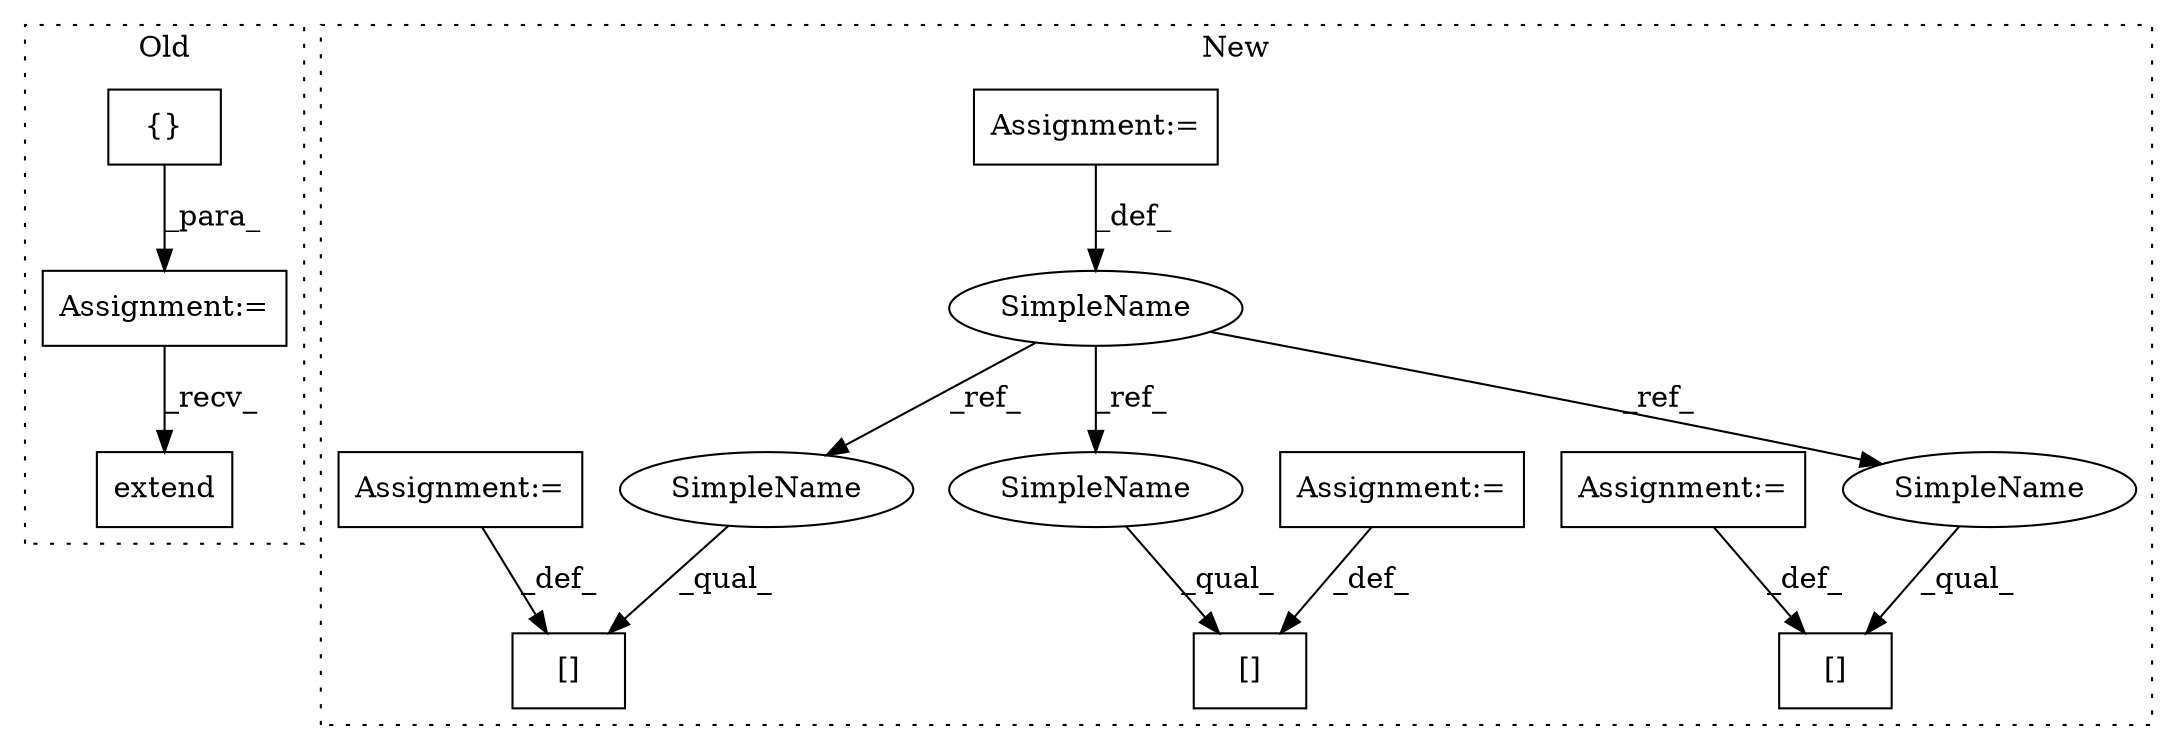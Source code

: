 digraph G {
subgraph cluster0 {
1 [label="extend" a="32" s="2043,2059" l="7,1" shape="box"];
4 [label="Assignment:=" a="7" s="1582" l="1" shape="box"];
5 [label="{}" a="4" s="1592" l="2" shape="box"];
label = "Old";
style="dotted";
}
subgraph cluster1 {
2 [label="[]" a="2" s="1921,1971" l="10,1" shape="box"];
3 [label="Assignment:=" a="7" s="1477" l="1" shape="box"];
6 [label="Assignment:=" a="7" s="1972" l="1" shape="box"];
7 [label="[]" a="2" s="2371,2384" l="10,1" shape="box"];
8 [label="Assignment:=" a="7" s="2385" l="1" shape="box"];
9 [label="SimpleName" a="42" s="1468" l="9" shape="ellipse"];
10 [label="[]" a="2" s="2440,2451" l="10,1" shape="box"];
11 [label="Assignment:=" a="7" s="2452" l="1" shape="box"];
12 [label="SimpleName" a="42" s="2440" l="9" shape="ellipse"];
13 [label="SimpleName" a="42" s="1921" l="9" shape="ellipse"];
14 [label="SimpleName" a="42" s="2371" l="9" shape="ellipse"];
label = "New";
style="dotted";
}
3 -> 9 [label="_def_"];
4 -> 1 [label="_recv_"];
5 -> 4 [label="_para_"];
6 -> 2 [label="_def_"];
8 -> 7 [label="_def_"];
9 -> 14 [label="_ref_"];
9 -> 12 [label="_ref_"];
9 -> 13 [label="_ref_"];
11 -> 10 [label="_def_"];
12 -> 10 [label="_qual_"];
13 -> 2 [label="_qual_"];
14 -> 7 [label="_qual_"];
}